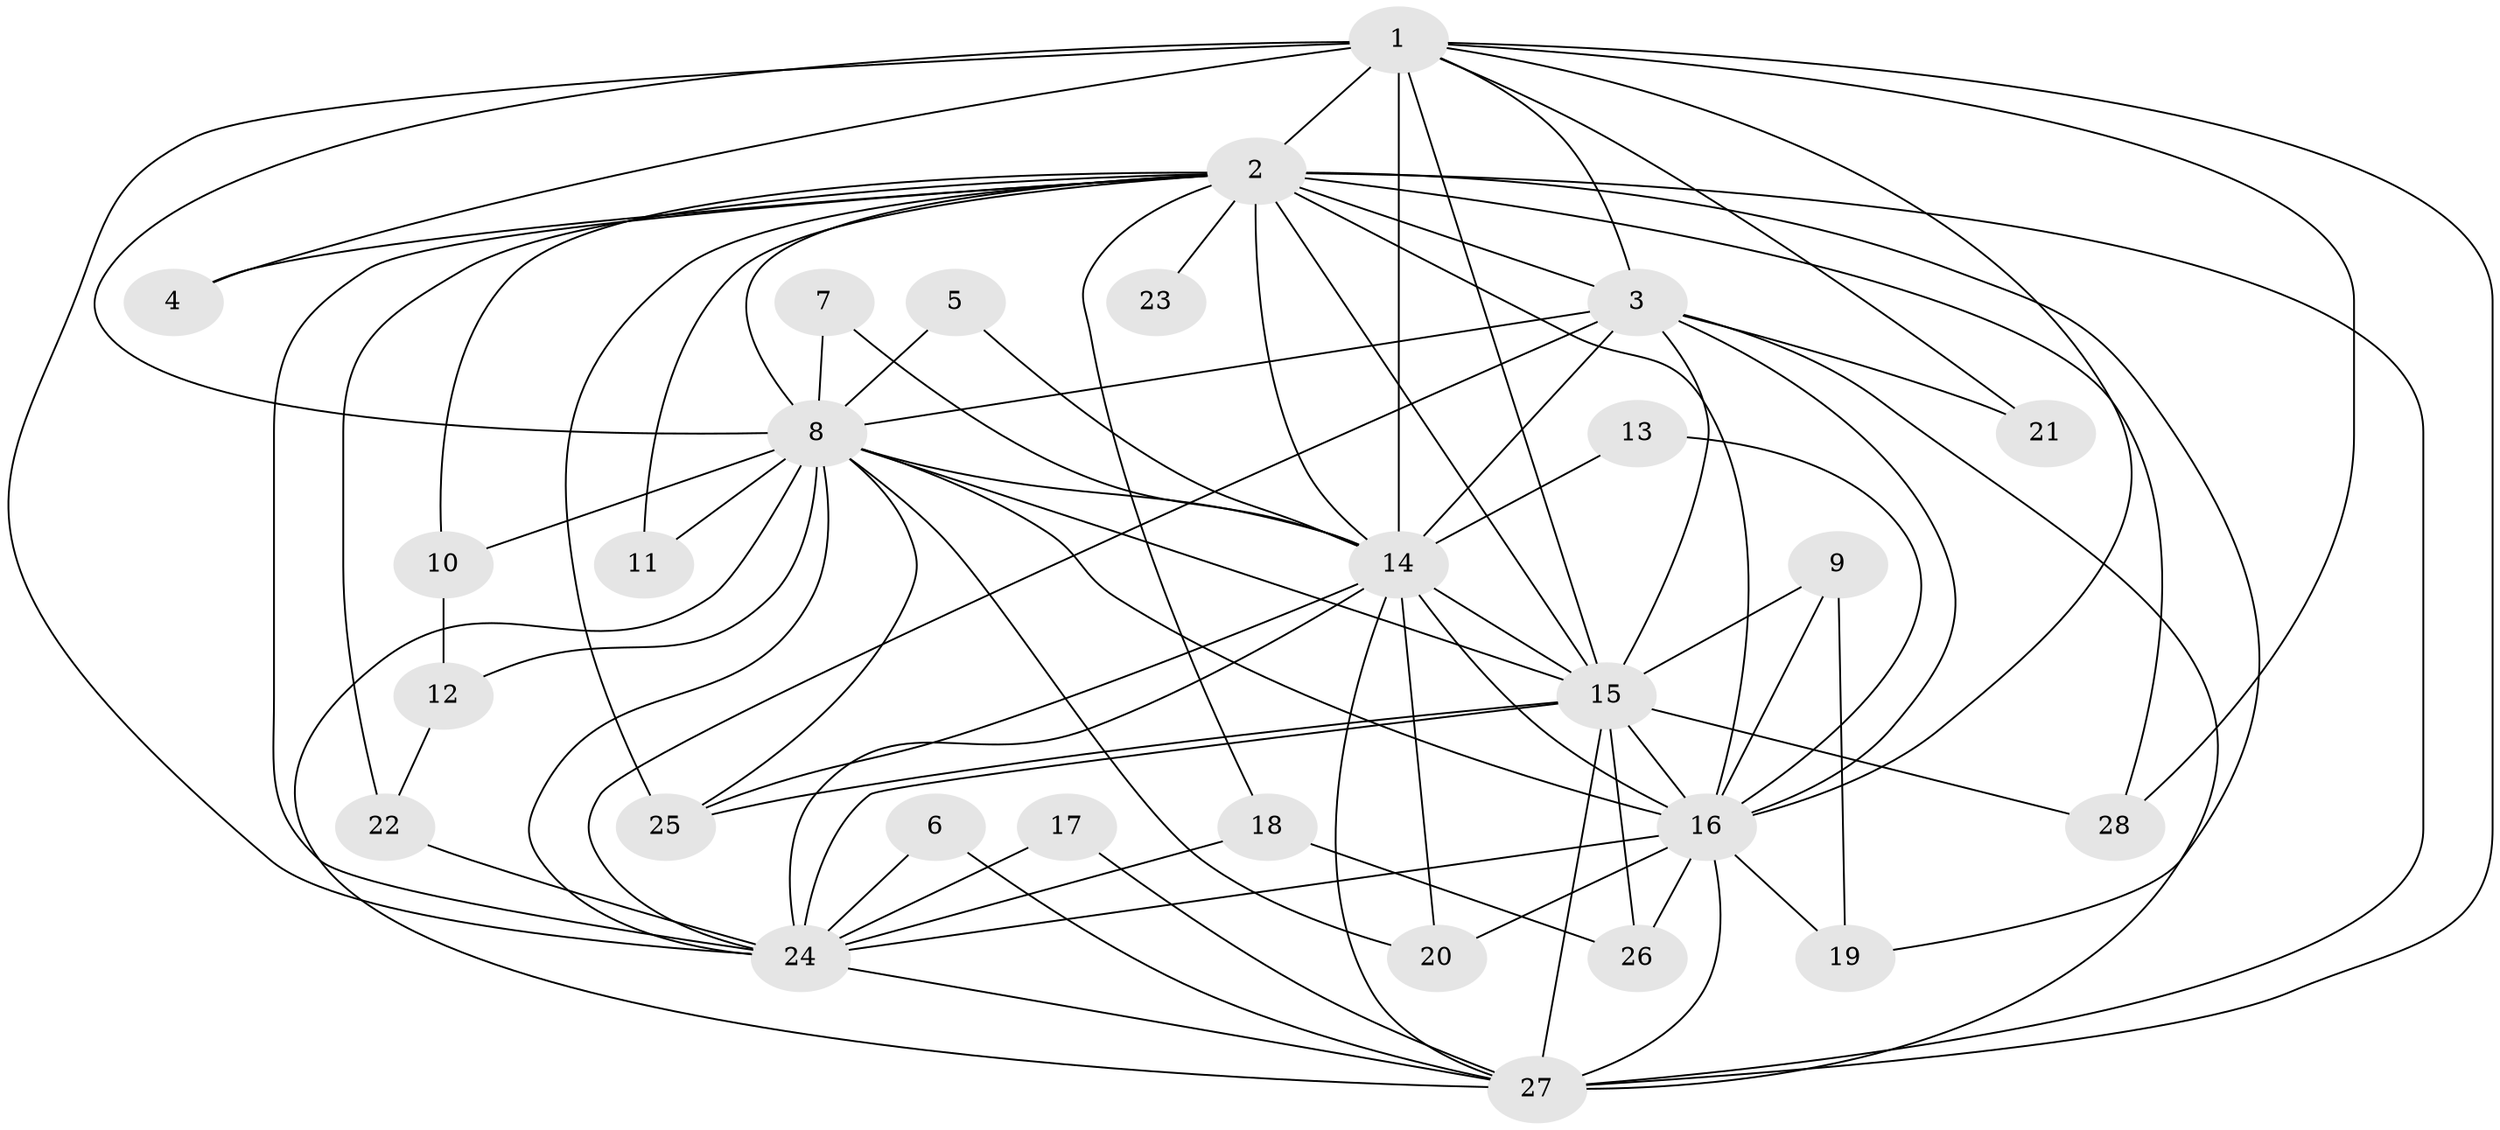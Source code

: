 // original degree distribution, {16: 0.03636363636363636, 13: 0.01818181818181818, 12: 0.01818181818181818, 17: 0.01818181818181818, 18: 0.03636363636363636, 15: 0.01818181818181818, 14: 0.01818181818181818, 20: 0.01818181818181818, 3: 0.2, 2: 0.5272727272727272, 4: 0.09090909090909091}
// Generated by graph-tools (version 1.1) at 2025/01/03/09/25 03:01:37]
// undirected, 28 vertices, 80 edges
graph export_dot {
graph [start="1"]
  node [color=gray90,style=filled];
  1;
  2;
  3;
  4;
  5;
  6;
  7;
  8;
  9;
  10;
  11;
  12;
  13;
  14;
  15;
  16;
  17;
  18;
  19;
  20;
  21;
  22;
  23;
  24;
  25;
  26;
  27;
  28;
  1 -- 2 [weight=2.0];
  1 -- 3 [weight=1.0];
  1 -- 4 [weight=2.0];
  1 -- 8 [weight=1.0];
  1 -- 14 [weight=1.0];
  1 -- 15 [weight=1.0];
  1 -- 16 [weight=1.0];
  1 -- 21 [weight=1.0];
  1 -- 24 [weight=1.0];
  1 -- 27 [weight=1.0];
  1 -- 28 [weight=1.0];
  2 -- 3 [weight=3.0];
  2 -- 4 [weight=1.0];
  2 -- 8 [weight=3.0];
  2 -- 10 [weight=1.0];
  2 -- 11 [weight=1.0];
  2 -- 14 [weight=3.0];
  2 -- 15 [weight=2.0];
  2 -- 16 [weight=2.0];
  2 -- 18 [weight=1.0];
  2 -- 19 [weight=1.0];
  2 -- 22 [weight=2.0];
  2 -- 23 [weight=3.0];
  2 -- 24 [weight=3.0];
  2 -- 25 [weight=1.0];
  2 -- 27 [weight=3.0];
  2 -- 28 [weight=1.0];
  3 -- 8 [weight=1.0];
  3 -- 14 [weight=2.0];
  3 -- 15 [weight=1.0];
  3 -- 16 [weight=1.0];
  3 -- 21 [weight=1.0];
  3 -- 24 [weight=1.0];
  3 -- 27 [weight=1.0];
  5 -- 8 [weight=1.0];
  5 -- 14 [weight=1.0];
  6 -- 24 [weight=1.0];
  6 -- 27 [weight=1.0];
  7 -- 8 [weight=1.0];
  7 -- 14 [weight=1.0];
  8 -- 10 [weight=2.0];
  8 -- 11 [weight=2.0];
  8 -- 12 [weight=1.0];
  8 -- 14 [weight=1.0];
  8 -- 15 [weight=1.0];
  8 -- 16 [weight=2.0];
  8 -- 20 [weight=1.0];
  8 -- 24 [weight=1.0];
  8 -- 25 [weight=1.0];
  8 -- 27 [weight=1.0];
  9 -- 15 [weight=1.0];
  9 -- 16 [weight=1.0];
  9 -- 19 [weight=1.0];
  10 -- 12 [weight=1.0];
  12 -- 22 [weight=1.0];
  13 -- 14 [weight=1.0];
  13 -- 16 [weight=1.0];
  14 -- 15 [weight=1.0];
  14 -- 16 [weight=1.0];
  14 -- 20 [weight=1.0];
  14 -- 24 [weight=1.0];
  14 -- 25 [weight=1.0];
  14 -- 27 [weight=1.0];
  15 -- 16 [weight=2.0];
  15 -- 24 [weight=1.0];
  15 -- 25 [weight=1.0];
  15 -- 26 [weight=1.0];
  15 -- 27 [weight=1.0];
  15 -- 28 [weight=1.0];
  16 -- 19 [weight=1.0];
  16 -- 20 [weight=1.0];
  16 -- 24 [weight=1.0];
  16 -- 26 [weight=1.0];
  16 -- 27 [weight=1.0];
  17 -- 24 [weight=2.0];
  17 -- 27 [weight=1.0];
  18 -- 24 [weight=1.0];
  18 -- 26 [weight=1.0];
  22 -- 24 [weight=1.0];
  24 -- 27 [weight=2.0];
}
